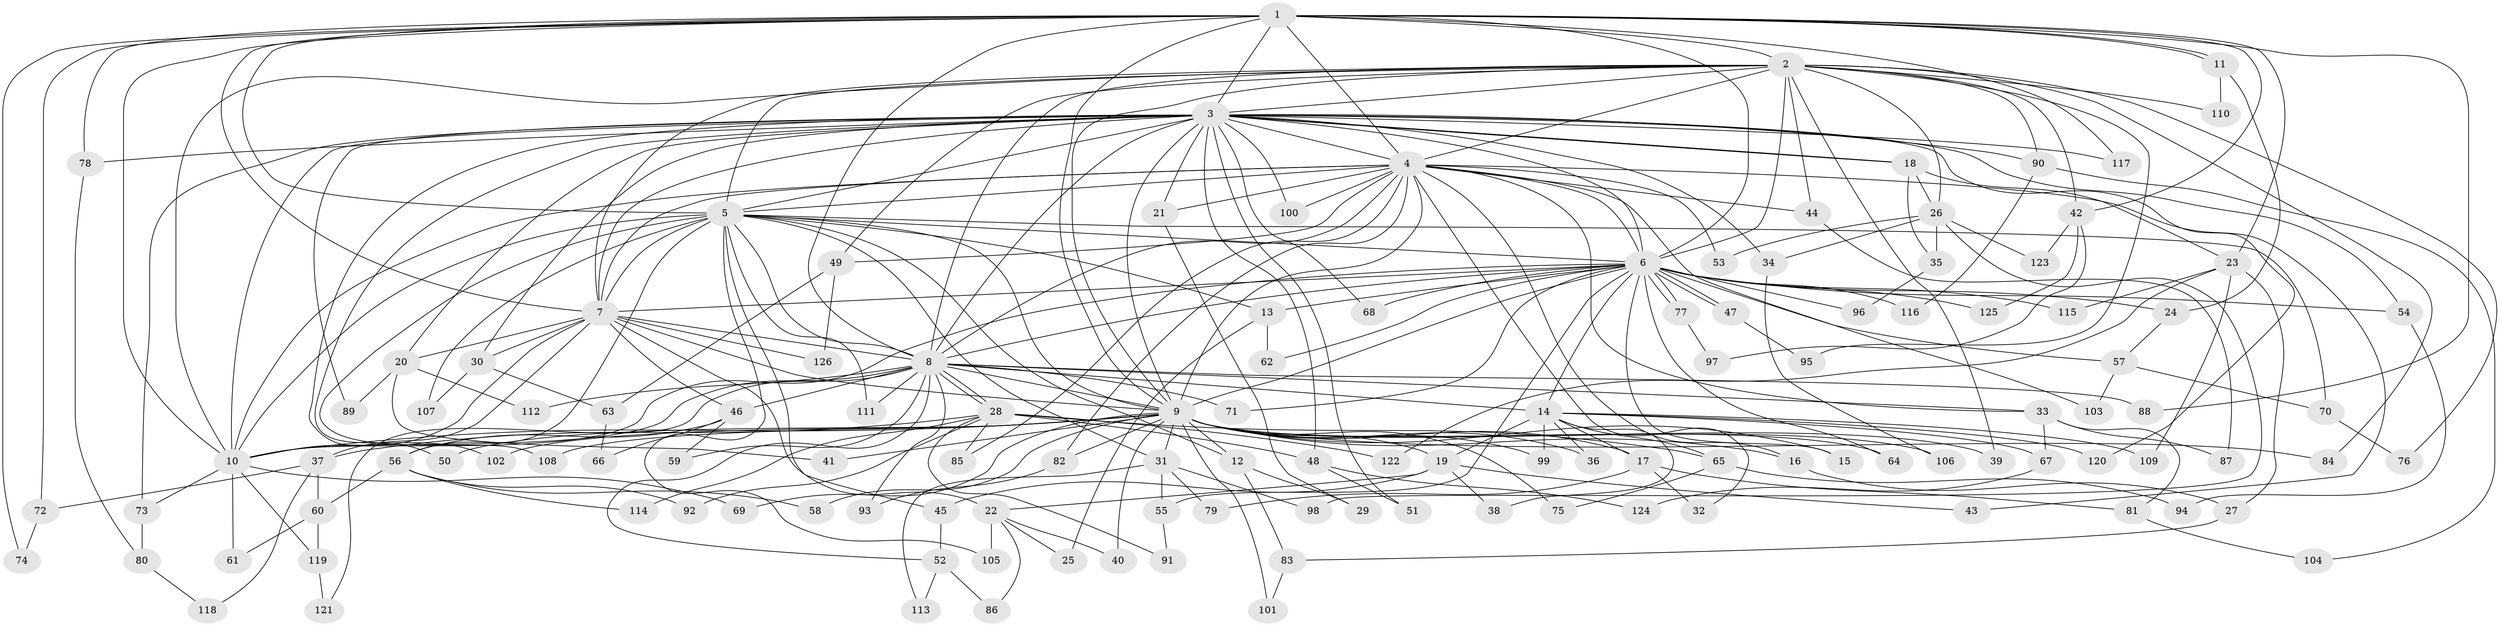 // Generated by graph-tools (version 1.1) at 2025/13/03/09/25 04:13:53]
// undirected, 126 vertices, 277 edges
graph export_dot {
graph [start="1"]
  node [color=gray90,style=filled];
  1;
  2;
  3;
  4;
  5;
  6;
  7;
  8;
  9;
  10;
  11;
  12;
  13;
  14;
  15;
  16;
  17;
  18;
  19;
  20;
  21;
  22;
  23;
  24;
  25;
  26;
  27;
  28;
  29;
  30;
  31;
  32;
  33;
  34;
  35;
  36;
  37;
  38;
  39;
  40;
  41;
  42;
  43;
  44;
  45;
  46;
  47;
  48;
  49;
  50;
  51;
  52;
  53;
  54;
  55;
  56;
  57;
  58;
  59;
  60;
  61;
  62;
  63;
  64;
  65;
  66;
  67;
  68;
  69;
  70;
  71;
  72;
  73;
  74;
  75;
  76;
  77;
  78;
  79;
  80;
  81;
  82;
  83;
  84;
  85;
  86;
  87;
  88;
  89;
  90;
  91;
  92;
  93;
  94;
  95;
  96;
  97;
  98;
  99;
  100;
  101;
  102;
  103;
  104;
  105;
  106;
  107;
  108;
  109;
  110;
  111;
  112;
  113;
  114;
  115;
  116;
  117;
  118;
  119;
  120;
  121;
  122;
  123;
  124;
  125;
  126;
  1 -- 2;
  1 -- 3;
  1 -- 4;
  1 -- 5;
  1 -- 6;
  1 -- 7;
  1 -- 8;
  1 -- 9;
  1 -- 10;
  1 -- 11;
  1 -- 11;
  1 -- 23;
  1 -- 42;
  1 -- 72;
  1 -- 74;
  1 -- 78;
  1 -- 88;
  1 -- 117;
  2 -- 3;
  2 -- 4;
  2 -- 5;
  2 -- 6;
  2 -- 7;
  2 -- 8;
  2 -- 9;
  2 -- 10;
  2 -- 26;
  2 -- 39;
  2 -- 42;
  2 -- 44;
  2 -- 49;
  2 -- 76;
  2 -- 84;
  2 -- 90;
  2 -- 95;
  2 -- 110;
  3 -- 4;
  3 -- 5;
  3 -- 6;
  3 -- 7;
  3 -- 8;
  3 -- 9;
  3 -- 10;
  3 -- 18;
  3 -- 18;
  3 -- 20;
  3 -- 21;
  3 -- 30;
  3 -- 34;
  3 -- 48;
  3 -- 50;
  3 -- 51;
  3 -- 54;
  3 -- 68;
  3 -- 73;
  3 -- 78;
  3 -- 89;
  3 -- 90;
  3 -- 100;
  3 -- 102;
  3 -- 117;
  3 -- 120;
  4 -- 5;
  4 -- 6;
  4 -- 7;
  4 -- 8;
  4 -- 9;
  4 -- 10;
  4 -- 16;
  4 -- 21;
  4 -- 32;
  4 -- 33;
  4 -- 43;
  4 -- 44;
  4 -- 49;
  4 -- 53;
  4 -- 82;
  4 -- 85;
  4 -- 100;
  4 -- 103;
  5 -- 6;
  5 -- 7;
  5 -- 8;
  5 -- 9;
  5 -- 10;
  5 -- 12;
  5 -- 13;
  5 -- 31;
  5 -- 45;
  5 -- 56;
  5 -- 70;
  5 -- 105;
  5 -- 107;
  5 -- 108;
  5 -- 111;
  6 -- 7;
  6 -- 8;
  6 -- 9;
  6 -- 10;
  6 -- 13;
  6 -- 14;
  6 -- 15;
  6 -- 24;
  6 -- 47;
  6 -- 47;
  6 -- 54;
  6 -- 55;
  6 -- 57;
  6 -- 62;
  6 -- 64;
  6 -- 68;
  6 -- 71;
  6 -- 77;
  6 -- 77;
  6 -- 96;
  6 -- 115;
  6 -- 116;
  6 -- 125;
  7 -- 8;
  7 -- 9;
  7 -- 10;
  7 -- 20;
  7 -- 22;
  7 -- 30;
  7 -- 37;
  7 -- 46;
  7 -- 126;
  8 -- 9;
  8 -- 10;
  8 -- 14;
  8 -- 28;
  8 -- 28;
  8 -- 33;
  8 -- 46;
  8 -- 52;
  8 -- 59;
  8 -- 71;
  8 -- 88;
  8 -- 93;
  8 -- 111;
  8 -- 112;
  8 -- 121;
  9 -- 10;
  9 -- 12;
  9 -- 15;
  9 -- 16;
  9 -- 17;
  9 -- 19;
  9 -- 31;
  9 -- 36;
  9 -- 39;
  9 -- 40;
  9 -- 41;
  9 -- 50;
  9 -- 58;
  9 -- 64;
  9 -- 69;
  9 -- 75;
  9 -- 82;
  9 -- 84;
  9 -- 99;
  9 -- 101;
  9 -- 102;
  9 -- 106;
  9 -- 108;
  10 -- 61;
  10 -- 69;
  10 -- 73;
  10 -- 119;
  11 -- 24;
  11 -- 110;
  12 -- 29;
  12 -- 83;
  13 -- 25;
  13 -- 62;
  14 -- 17;
  14 -- 19;
  14 -- 36;
  14 -- 38;
  14 -- 65;
  14 -- 67;
  14 -- 99;
  14 -- 109;
  14 -- 120;
  16 -- 27;
  17 -- 32;
  17 -- 79;
  17 -- 81;
  18 -- 23;
  18 -- 26;
  18 -- 35;
  19 -- 22;
  19 -- 38;
  19 -- 43;
  19 -- 45;
  20 -- 41;
  20 -- 89;
  20 -- 112;
  21 -- 29;
  22 -- 25;
  22 -- 40;
  22 -- 86;
  22 -- 105;
  23 -- 27;
  23 -- 109;
  23 -- 115;
  23 -- 122;
  24 -- 57;
  26 -- 34;
  26 -- 35;
  26 -- 53;
  26 -- 98;
  26 -- 123;
  27 -- 83;
  28 -- 37;
  28 -- 48;
  28 -- 65;
  28 -- 85;
  28 -- 91;
  28 -- 92;
  28 -- 114;
  28 -- 122;
  30 -- 63;
  30 -- 107;
  31 -- 55;
  31 -- 79;
  31 -- 98;
  31 -- 113;
  33 -- 67;
  33 -- 81;
  33 -- 87;
  34 -- 106;
  35 -- 96;
  37 -- 60;
  37 -- 72;
  37 -- 118;
  42 -- 97;
  42 -- 123;
  42 -- 125;
  44 -- 87;
  45 -- 52;
  46 -- 56;
  46 -- 59;
  46 -- 66;
  47 -- 95;
  48 -- 51;
  48 -- 124;
  49 -- 63;
  49 -- 126;
  52 -- 86;
  52 -- 113;
  54 -- 94;
  55 -- 91;
  56 -- 58;
  56 -- 60;
  56 -- 92;
  56 -- 114;
  57 -- 70;
  57 -- 103;
  60 -- 61;
  60 -- 119;
  63 -- 66;
  65 -- 75;
  65 -- 94;
  67 -- 124;
  70 -- 76;
  72 -- 74;
  73 -- 80;
  77 -- 97;
  78 -- 80;
  80 -- 118;
  81 -- 104;
  82 -- 93;
  83 -- 101;
  90 -- 104;
  90 -- 116;
  119 -- 121;
}
